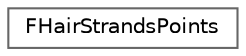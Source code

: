 digraph "Graphical Class Hierarchy"
{
 // INTERACTIVE_SVG=YES
 // LATEX_PDF_SIZE
  bgcolor="transparent";
  edge [fontname=Helvetica,fontsize=10,labelfontname=Helvetica,labelfontsize=10];
  node [fontname=Helvetica,fontsize=10,shape=box,height=0.2,width=0.4];
  rankdir="LR";
  Node0 [id="Node000000",label="FHairStrandsPoints",height=0.2,width=0.4,color="grey40", fillcolor="white", style="filled",URL="$dc/d06/structFHairStrandsPoints.html",tooltip="Hair strands points attribute."];
}
